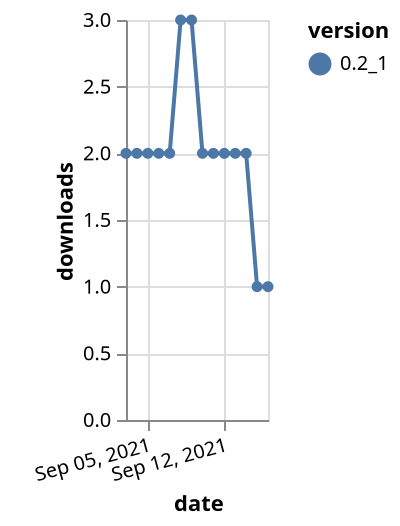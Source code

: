 {"$schema": "https://vega.github.io/schema/vega-lite/v5.json", "description": "A simple bar chart with embedded data.", "data": {"values": [{"date": "2021-09-03", "total": 1966, "delta": 2, "version": "0.2_1"}, {"date": "2021-09-04", "total": 1968, "delta": 2, "version": "0.2_1"}, {"date": "2021-09-05", "total": 1970, "delta": 2, "version": "0.2_1"}, {"date": "2021-09-06", "total": 1972, "delta": 2, "version": "0.2_1"}, {"date": "2021-09-07", "total": 1974, "delta": 2, "version": "0.2_1"}, {"date": "2021-09-08", "total": 1977, "delta": 3, "version": "0.2_1"}, {"date": "2021-09-09", "total": 1980, "delta": 3, "version": "0.2_1"}, {"date": "2021-09-10", "total": 1982, "delta": 2, "version": "0.2_1"}, {"date": "2021-09-11", "total": 1984, "delta": 2, "version": "0.2_1"}, {"date": "2021-09-12", "total": 1986, "delta": 2, "version": "0.2_1"}, {"date": "2021-09-13", "total": 1988, "delta": 2, "version": "0.2_1"}, {"date": "2021-09-14", "total": 1990, "delta": 2, "version": "0.2_1"}, {"date": "2021-09-15", "total": 1991, "delta": 1, "version": "0.2_1"}, {"date": "2021-09-16", "total": 1992, "delta": 1, "version": "0.2_1"}]}, "width": "container", "mark": {"type": "line", "point": {"filled": true}}, "encoding": {"x": {"field": "date", "type": "temporal", "timeUnit": "yearmonthdate", "title": "date", "axis": {"labelAngle": -15}}, "y": {"field": "delta", "type": "quantitative", "title": "downloads"}, "color": {"field": "version", "type": "nominal"}, "tooltip": {"field": "delta"}}}